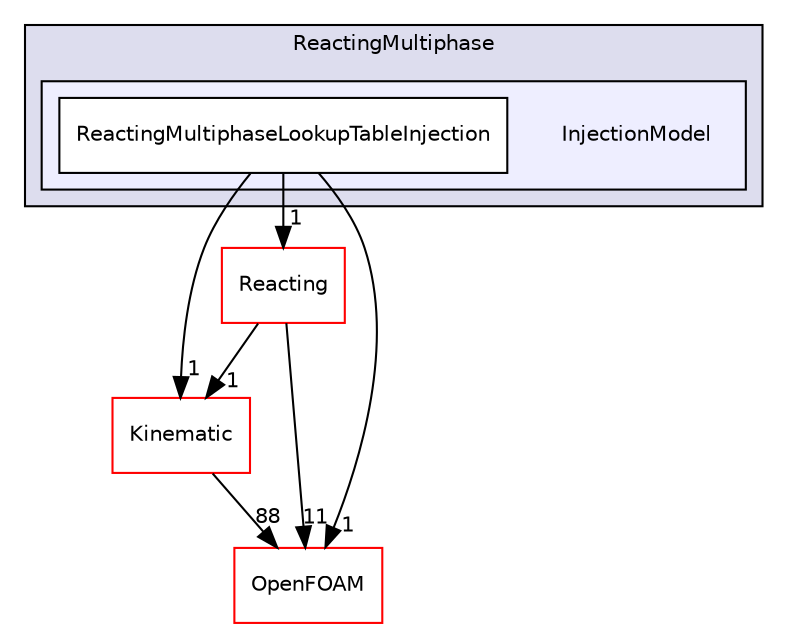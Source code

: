 digraph "src/lagrangian/intermediate/submodels/ReactingMultiphase/InjectionModel" {
  bgcolor=transparent;
  compound=true
  node [ fontsize="10", fontname="Helvetica"];
  edge [ labelfontsize="10", labelfontname="Helvetica"];
  subgraph clusterdir_d333e36c7ce13a9450f826e417b6349d {
    graph [ bgcolor="#ddddee", pencolor="black", label="ReactingMultiphase" fontname="Helvetica", fontsize="10", URL="dir_d333e36c7ce13a9450f826e417b6349d.html"]
  subgraph clusterdir_adf65cd435470939825c0790565c43b9 {
    graph [ bgcolor="#eeeeff", pencolor="black", label="" URL="dir_adf65cd435470939825c0790565c43b9.html"];
    dir_adf65cd435470939825c0790565c43b9 [shape=plaintext label="InjectionModel"];
    dir_eb8a9563ec59ceb2be316a4de0e79519 [shape=box label="ReactingMultiphaseLookupTableInjection" color="black" fillcolor="white" style="filled" URL="dir_eb8a9563ec59ceb2be316a4de0e79519.html"];
  }
  }
  dir_32fe46b8d3399a01c9ad390919e91809 [shape=box label="Reacting" color="red" URL="dir_32fe46b8d3399a01c9ad390919e91809.html"];
  dir_280ce042c33ce1e00a1fb89491254772 [shape=box label="Kinematic" color="red" URL="dir_280ce042c33ce1e00a1fb89491254772.html"];
  dir_c5473ff19b20e6ec4dfe5c310b3778a8 [shape=box label="OpenFOAM" color="red" URL="dir_c5473ff19b20e6ec4dfe5c310b3778a8.html"];
  dir_32fe46b8d3399a01c9ad390919e91809->dir_280ce042c33ce1e00a1fb89491254772 [headlabel="1", labeldistance=1.5 headhref="dir_001590_001498.html"];
  dir_32fe46b8d3399a01c9ad390919e91809->dir_c5473ff19b20e6ec4dfe5c310b3778a8 [headlabel="11", labeldistance=1.5 headhref="dir_001590_001888.html"];
  dir_280ce042c33ce1e00a1fb89491254772->dir_c5473ff19b20e6ec4dfe5c310b3778a8 [headlabel="88", labeldistance=1.5 headhref="dir_001498_001888.html"];
  dir_eb8a9563ec59ceb2be316a4de0e79519->dir_32fe46b8d3399a01c9ad390919e91809 [headlabel="1", labeldistance=1.5 headhref="dir_001610_001590.html"];
  dir_eb8a9563ec59ceb2be316a4de0e79519->dir_280ce042c33ce1e00a1fb89491254772 [headlabel="1", labeldistance=1.5 headhref="dir_001610_001498.html"];
  dir_eb8a9563ec59ceb2be316a4de0e79519->dir_c5473ff19b20e6ec4dfe5c310b3778a8 [headlabel="1", labeldistance=1.5 headhref="dir_001610_001888.html"];
}
